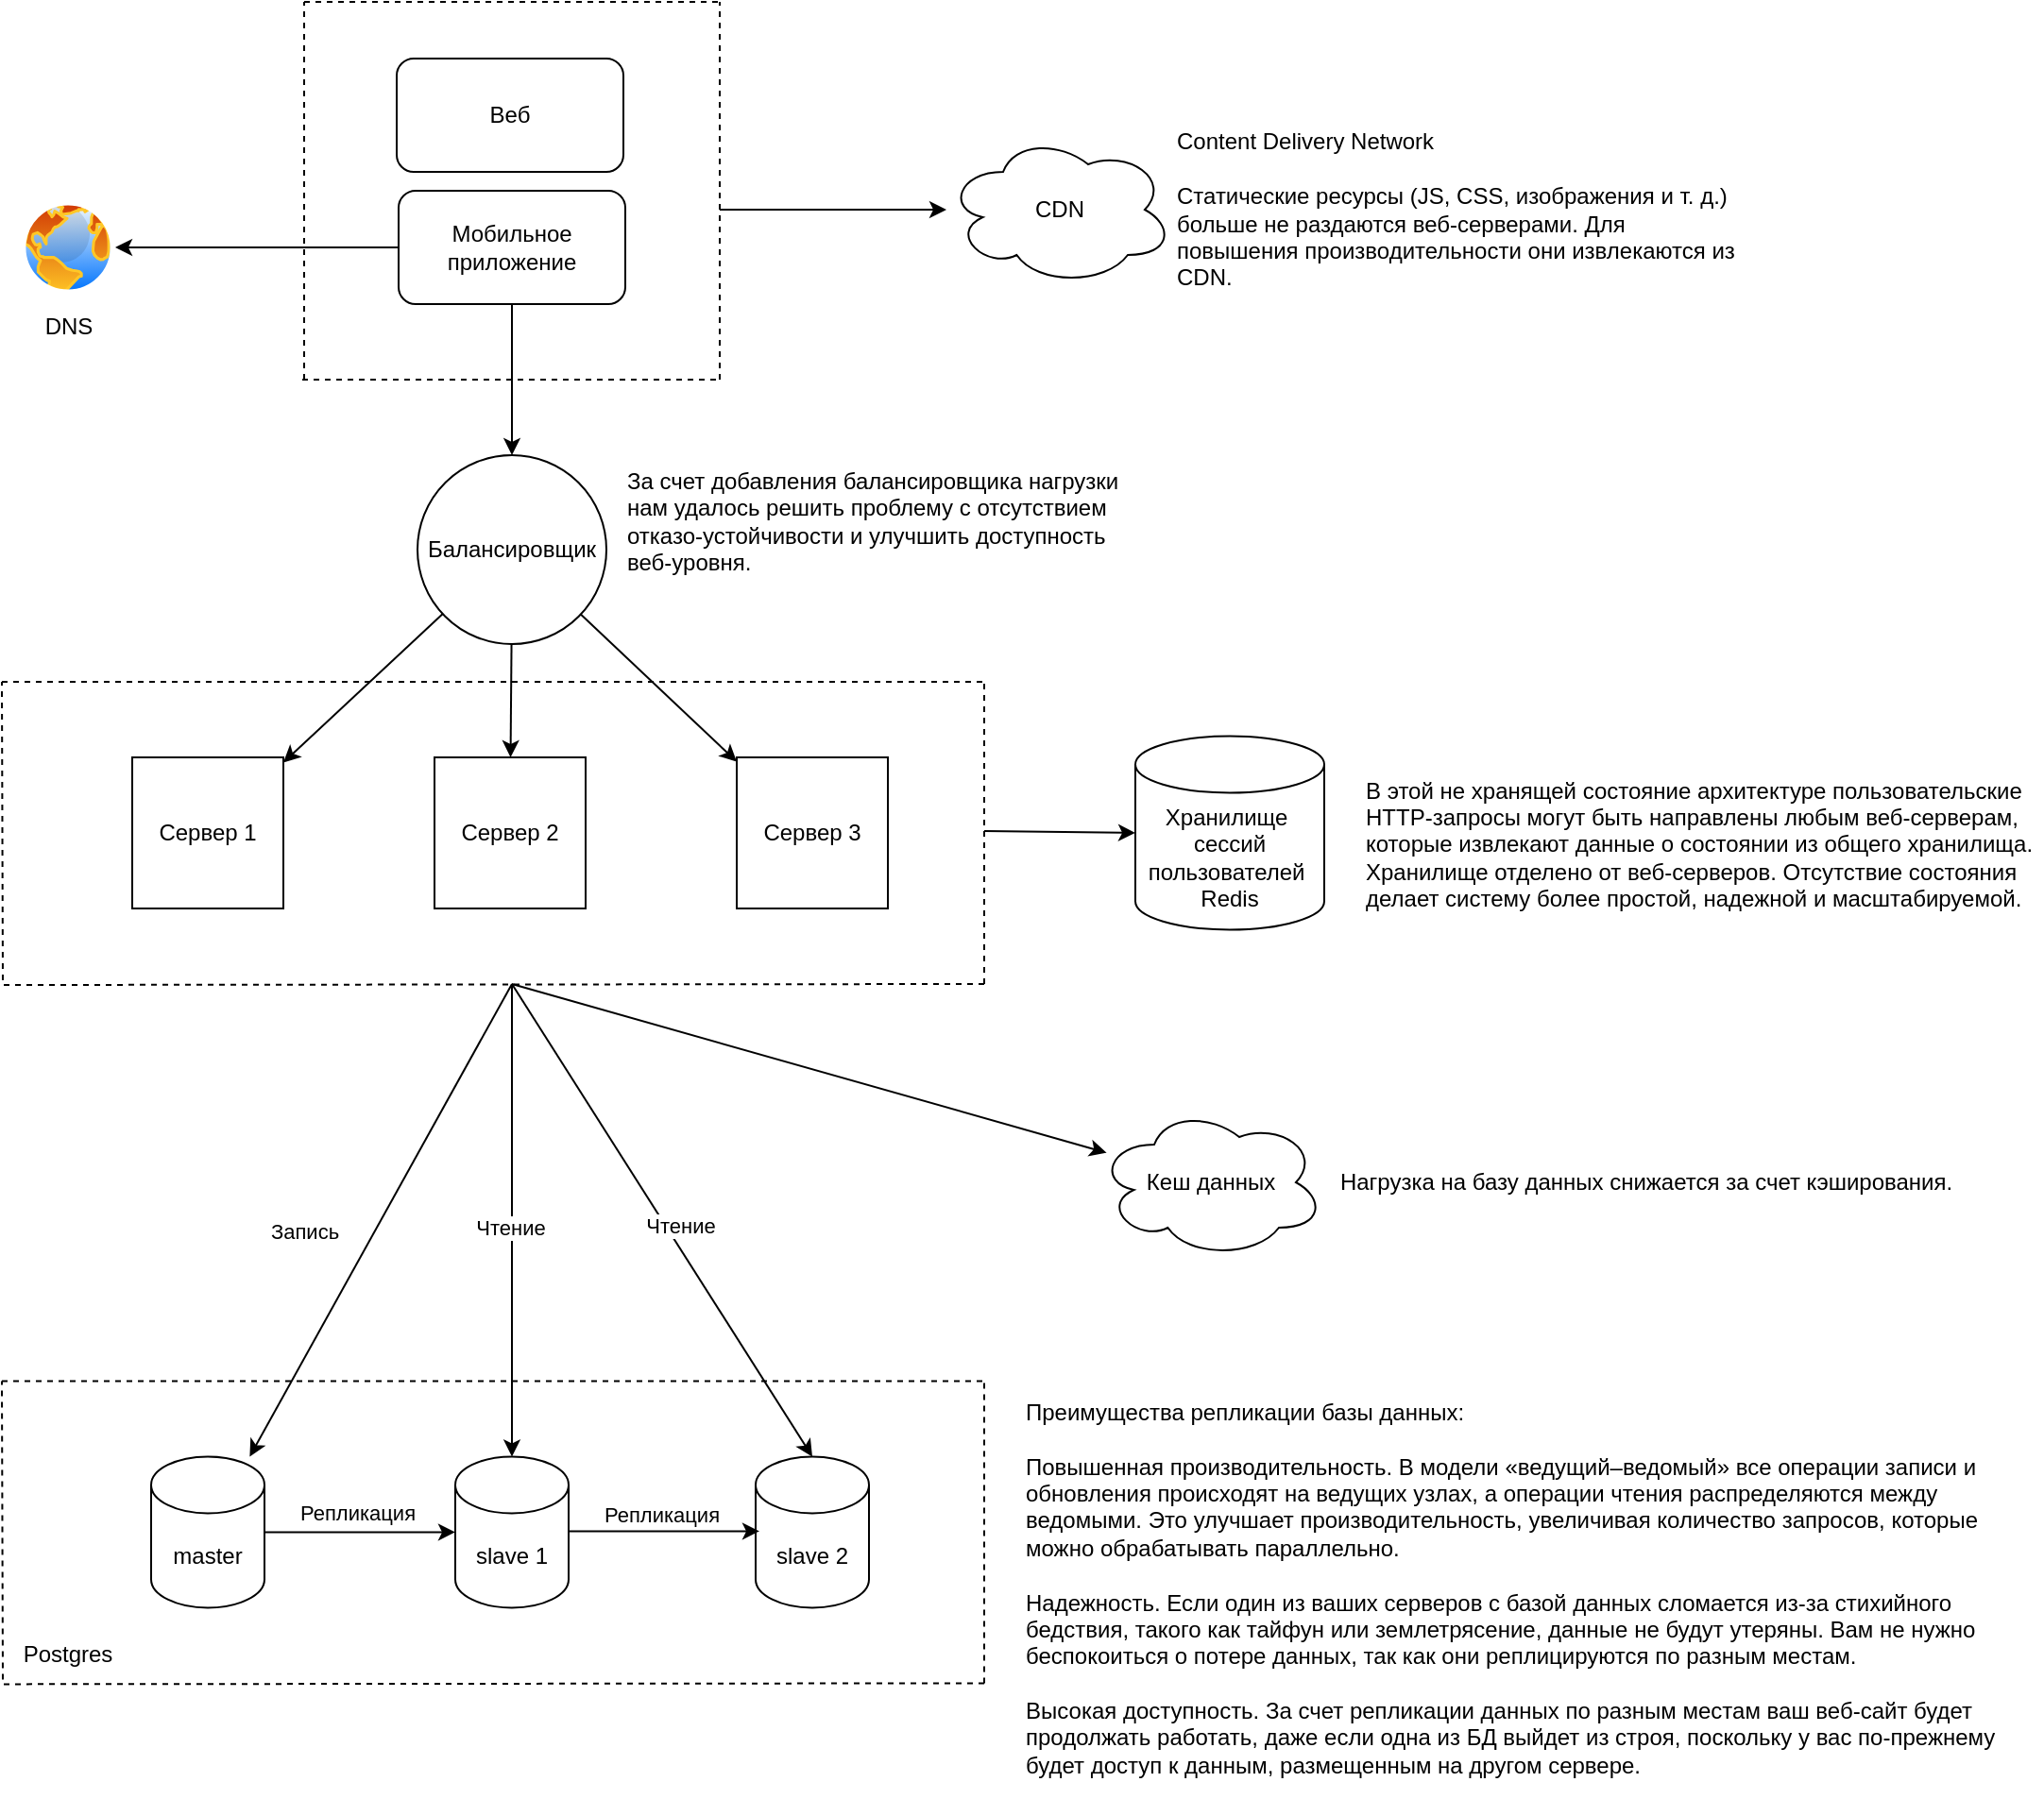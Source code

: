 <mxfile version="24.7.1" type="github">
  <diagram name="Страница — 1" id="w-XadC4w1YWJLaA7918E">
    <mxGraphModel dx="1306" dy="1883" grid="1" gridSize="10" guides="1" tooltips="1" connect="1" arrows="1" fold="1" page="1" pageScale="1" pageWidth="827" pageHeight="1169" math="0" shadow="0">
      <root>
        <mxCell id="0" />
        <mxCell id="1" parent="0" />
        <mxCell id="VS8hZ2luYvlLE1ftjhRM-3" value="DNS" style="image;aspect=fixed;perimeter=ellipsePerimeter;html=1;align=center;shadow=0;dashed=0;spacingTop=3;image=img/lib/active_directory/internet_globe.svg;" vertex="1" parent="1">
          <mxGeometry x="130" y="65" width="50" height="50" as="geometry" />
        </mxCell>
        <mxCell id="VS8hZ2luYvlLE1ftjhRM-5" value="" style="endArrow=classic;html=1;rounded=0;" edge="1" parent="1" source="VS8hZ2luYvlLE1ftjhRM-8" target="VS8hZ2luYvlLE1ftjhRM-3">
          <mxGeometry width="50" height="50" relative="1" as="geometry">
            <mxPoint x="360" y="90" as="sourcePoint" />
            <mxPoint x="300" y="150" as="targetPoint" />
          </mxGeometry>
        </mxCell>
        <mxCell id="VS8hZ2luYvlLE1ftjhRM-6" value="Балансировщик" style="ellipse;whiteSpace=wrap;html=1;aspect=fixed;" vertex="1" parent="1">
          <mxGeometry x="340" y="200" width="100" height="100" as="geometry" />
        </mxCell>
        <mxCell id="VS8hZ2luYvlLE1ftjhRM-7" value="" style="endArrow=classic;html=1;rounded=0;" edge="1" parent="1" source="VS8hZ2luYvlLE1ftjhRM-8" target="VS8hZ2luYvlLE1ftjhRM-6">
          <mxGeometry width="50" height="50" relative="1" as="geometry">
            <mxPoint x="397" y="150" as="sourcePoint" />
            <mxPoint x="370" y="160" as="targetPoint" />
          </mxGeometry>
        </mxCell>
        <mxCell id="VS8hZ2luYvlLE1ftjhRM-8" value="Мобильное приложение" style="rounded=1;whiteSpace=wrap;html=1;" vertex="1" parent="1">
          <mxGeometry x="330" y="60" width="120" height="60" as="geometry" />
        </mxCell>
        <mxCell id="VS8hZ2luYvlLE1ftjhRM-10" value="Сервер 1" style="whiteSpace=wrap;html=1;aspect=fixed;" vertex="1" parent="1">
          <mxGeometry x="189" y="360" width="80" height="80" as="geometry" />
        </mxCell>
        <mxCell id="VS8hZ2luYvlLE1ftjhRM-11" value="Веб" style="rounded=1;whiteSpace=wrap;html=1;" vertex="1" parent="1">
          <mxGeometry x="329" y="-10" width="120" height="60" as="geometry" />
        </mxCell>
        <mxCell id="VS8hZ2luYvlLE1ftjhRM-12" value="Сервер 2" style="whiteSpace=wrap;html=1;aspect=fixed;" vertex="1" parent="1">
          <mxGeometry x="349" y="360" width="80" height="80" as="geometry" />
        </mxCell>
        <mxCell id="VS8hZ2luYvlLE1ftjhRM-13" value="Сервер 3" style="whiteSpace=wrap;html=1;aspect=fixed;" vertex="1" parent="1">
          <mxGeometry x="509" y="360" width="80" height="80" as="geometry" />
        </mxCell>
        <mxCell id="VS8hZ2luYvlLE1ftjhRM-14" value="За счет добавления балансировщика нагрузки нам удалось решить проблему с отсутствием отказо-устойчивости и улучшить доступность веб-уровня." style="text;html=1;align=left;verticalAlign=middle;whiteSpace=wrap;rounded=0;" vertex="1" parent="1">
          <mxGeometry x="449" y="200" width="280" height="70" as="geometry" />
        </mxCell>
        <mxCell id="VS8hZ2luYvlLE1ftjhRM-15" value="" style="endArrow=classic;html=1;rounded=0;" edge="1" parent="1" source="VS8hZ2luYvlLE1ftjhRM-6" target="VS8hZ2luYvlLE1ftjhRM-10">
          <mxGeometry width="50" height="50" relative="1" as="geometry">
            <mxPoint x="50" y="250" as="sourcePoint" />
            <mxPoint x="100" y="200" as="targetPoint" />
          </mxGeometry>
        </mxCell>
        <mxCell id="VS8hZ2luYvlLE1ftjhRM-16" value="" style="endArrow=classic;html=1;rounded=0;" edge="1" parent="1" source="VS8hZ2luYvlLE1ftjhRM-6" target="VS8hZ2luYvlLE1ftjhRM-12">
          <mxGeometry width="50" height="50" relative="1" as="geometry">
            <mxPoint x="300" y="600" as="sourcePoint" />
            <mxPoint x="350" y="550" as="targetPoint" />
          </mxGeometry>
        </mxCell>
        <mxCell id="VS8hZ2luYvlLE1ftjhRM-17" value="" style="endArrow=classic;html=1;rounded=0;" edge="1" parent="1" source="VS8hZ2luYvlLE1ftjhRM-6" target="VS8hZ2luYvlLE1ftjhRM-13">
          <mxGeometry width="50" height="50" relative="1" as="geometry">
            <mxPoint x="470" y="570" as="sourcePoint" />
            <mxPoint x="520" y="520" as="targetPoint" />
          </mxGeometry>
        </mxCell>
        <mxCell id="VS8hZ2luYvlLE1ftjhRM-18" value="" style="endArrow=none;dashed=1;html=1;rounded=0;edgeStyle=orthogonalEdgeStyle;" edge="1" parent="1">
          <mxGeometry width="50" height="50" relative="1" as="geometry">
            <mxPoint x="640" y="480" as="sourcePoint" />
            <mxPoint x="120" y="320" as="targetPoint" />
          </mxGeometry>
        </mxCell>
        <mxCell id="VS8hZ2luYvlLE1ftjhRM-19" value="" style="endArrow=none;dashed=1;html=1;rounded=0;" edge="1" parent="1">
          <mxGeometry width="50" height="50" relative="1" as="geometry">
            <mxPoint x="640" y="480" as="sourcePoint" />
            <mxPoint x="640" y="320" as="targetPoint" />
          </mxGeometry>
        </mxCell>
        <mxCell id="VS8hZ2luYvlLE1ftjhRM-20" value="" style="endArrow=none;dashed=1;html=1;rounded=0;" edge="1" parent="1">
          <mxGeometry width="50" height="50" relative="1" as="geometry">
            <mxPoint x="120" y="320" as="sourcePoint" />
            <mxPoint x="640" y="320" as="targetPoint" />
          </mxGeometry>
        </mxCell>
        <mxCell id="VS8hZ2luYvlLE1ftjhRM-22" value="" style="endArrow=none;dashed=1;html=1;rounded=0;edgeStyle=orthogonalEdgeStyle;" edge="1" parent="1">
          <mxGeometry width="50" height="50" relative="1" as="geometry">
            <mxPoint x="640" y="850.22" as="sourcePoint" />
            <mxPoint x="120" y="690.22" as="targetPoint" />
          </mxGeometry>
        </mxCell>
        <mxCell id="VS8hZ2luYvlLE1ftjhRM-23" value="" style="endArrow=none;dashed=1;html=1;rounded=0;" edge="1" parent="1">
          <mxGeometry width="50" height="50" relative="1" as="geometry">
            <mxPoint x="640" y="850.22" as="sourcePoint" />
            <mxPoint x="640" y="690.22" as="targetPoint" />
          </mxGeometry>
        </mxCell>
        <mxCell id="VS8hZ2luYvlLE1ftjhRM-24" value="" style="endArrow=none;dashed=1;html=1;rounded=0;" edge="1" parent="1">
          <mxGeometry width="50" height="50" relative="1" as="geometry">
            <mxPoint x="120" y="690.22" as="sourcePoint" />
            <mxPoint x="640" y="690.22" as="targetPoint" />
          </mxGeometry>
        </mxCell>
        <mxCell id="VS8hZ2luYvlLE1ftjhRM-25" value="master" style="shape=cylinder3;whiteSpace=wrap;html=1;boundedLbl=1;backgroundOutline=1;size=15;" vertex="1" parent="1">
          <mxGeometry x="199" y="730.22" width="60" height="80" as="geometry" />
        </mxCell>
        <mxCell id="VS8hZ2luYvlLE1ftjhRM-26" value="slave 1" style="shape=cylinder3;whiteSpace=wrap;html=1;boundedLbl=1;backgroundOutline=1;size=15;" vertex="1" parent="1">
          <mxGeometry x="360" y="730.22" width="60" height="80" as="geometry" />
        </mxCell>
        <mxCell id="VS8hZ2luYvlLE1ftjhRM-27" value="slave 2" style="shape=cylinder3;whiteSpace=wrap;html=1;boundedLbl=1;backgroundOutline=1;size=15;" vertex="1" parent="1">
          <mxGeometry x="519" y="730.22" width="60" height="80" as="geometry" />
        </mxCell>
        <mxCell id="VS8hZ2luYvlLE1ftjhRM-28" value="" style="endArrow=classic;html=1;rounded=0;" edge="1" parent="1" target="VS8hZ2luYvlLE1ftjhRM-25">
          <mxGeometry width="50" height="50" relative="1" as="geometry">
            <mxPoint x="390" y="480" as="sourcePoint" />
            <mxPoint x="240" y="490" as="targetPoint" />
          </mxGeometry>
        </mxCell>
        <mxCell id="VS8hZ2luYvlLE1ftjhRM-29" value="Запись" style="edgeLabel;html=1;align=center;verticalAlign=middle;resizable=0;points=[];" vertex="1" connectable="0" parent="VS8hZ2luYvlLE1ftjhRM-28">
          <mxGeometry x="-0.046" y="2" relative="1" as="geometry">
            <mxPoint x="-46" y="10" as="offset" />
          </mxGeometry>
        </mxCell>
        <mxCell id="VS8hZ2luYvlLE1ftjhRM-30" value="" style="endArrow=classic;html=1;rounded=0;" edge="1" parent="1" target="VS8hZ2luYvlLE1ftjhRM-26">
          <mxGeometry width="50" height="50" relative="1" as="geometry">
            <mxPoint x="390" y="480" as="sourcePoint" />
            <mxPoint x="290" y="750" as="targetPoint" />
          </mxGeometry>
        </mxCell>
        <mxCell id="VS8hZ2luYvlLE1ftjhRM-31" value="Чтение" style="edgeLabel;html=1;align=center;verticalAlign=middle;resizable=0;points=[];" vertex="1" connectable="0" parent="VS8hZ2luYvlLE1ftjhRM-30">
          <mxGeometry x="0.231" y="-3" relative="1" as="geometry">
            <mxPoint x="2" y="-25" as="offset" />
          </mxGeometry>
        </mxCell>
        <mxCell id="VS8hZ2luYvlLE1ftjhRM-32" value="" style="endArrow=classic;html=1;rounded=0;entryX=0.5;entryY=0;entryDx=0;entryDy=0;entryPerimeter=0;" edge="1" parent="1" target="VS8hZ2luYvlLE1ftjhRM-27">
          <mxGeometry width="50" height="50" relative="1" as="geometry">
            <mxPoint x="390" y="480" as="sourcePoint" />
            <mxPoint x="549.5" y="570" as="targetPoint" />
          </mxGeometry>
        </mxCell>
        <mxCell id="VS8hZ2luYvlLE1ftjhRM-33" value="Чтение" style="edgeLabel;html=1;align=center;verticalAlign=middle;resizable=0;points=[];" vertex="1" connectable="0" parent="VS8hZ2luYvlLE1ftjhRM-32">
          <mxGeometry x="0.231" y="-3" relative="1" as="geometry">
            <mxPoint x="-7" y="-28" as="offset" />
          </mxGeometry>
        </mxCell>
        <mxCell id="VS8hZ2luYvlLE1ftjhRM-34" value="" style="endArrow=classic;html=1;rounded=0;exitX=1;exitY=0.5;exitDx=0;exitDy=0;exitPerimeter=0;entryX=0;entryY=0.5;entryDx=0;entryDy=0;entryPerimeter=0;" edge="1" parent="1" source="VS8hZ2luYvlLE1ftjhRM-25" target="VS8hZ2luYvlLE1ftjhRM-26">
          <mxGeometry width="50" height="50" relative="1" as="geometry">
            <mxPoint x="250" y="790.22" as="sourcePoint" />
            <mxPoint x="300" y="740.22" as="targetPoint" />
          </mxGeometry>
        </mxCell>
        <mxCell id="VS8hZ2luYvlLE1ftjhRM-35" value="Репликация" style="edgeLabel;html=1;align=center;verticalAlign=middle;resizable=0;points=[];" vertex="1" connectable="0" parent="VS8hZ2luYvlLE1ftjhRM-34">
          <mxGeometry x="-0.03" y="-2" relative="1" as="geometry">
            <mxPoint y="-12" as="offset" />
          </mxGeometry>
        </mxCell>
        <mxCell id="VS8hZ2luYvlLE1ftjhRM-37" value="" style="endArrow=classic;html=1;rounded=0;exitX=1;exitY=0.5;exitDx=0;exitDy=0;exitPerimeter=0;entryX=0;entryY=0.5;entryDx=0;entryDy=0;entryPerimeter=0;" edge="1" parent="1">
          <mxGeometry width="50" height="50" relative="1" as="geometry">
            <mxPoint x="420" y="769.72" as="sourcePoint" />
            <mxPoint x="521" y="769.72" as="targetPoint" />
          </mxGeometry>
        </mxCell>
        <mxCell id="VS8hZ2luYvlLE1ftjhRM-38" value="Репликация" style="edgeLabel;html=1;align=center;verticalAlign=middle;resizable=0;points=[];" vertex="1" connectable="0" parent="VS8hZ2luYvlLE1ftjhRM-37">
          <mxGeometry x="-0.03" y="-2" relative="1" as="geometry">
            <mxPoint y="-11" as="offset" />
          </mxGeometry>
        </mxCell>
        <mxCell id="VS8hZ2luYvlLE1ftjhRM-39" value="&lt;div&gt;Преимущества репликации базы данных:&lt;/div&gt;&lt;div&gt;&lt;br&gt;&lt;/div&gt;&lt;div&gt;Повышенная производительность. В модели «ведущий–ведомый» все операции записи и обновления происходят на ведущих узлах, а операции чтения распределяются между ведомыми. Это улучшает производительность, увеличивая количество запросов, которые можно обрабатывать параллельно.&lt;/div&gt;&lt;div&gt;&lt;br&gt;&lt;/div&gt;&lt;div&gt;Надежность. Если один из ваших серверов с базой данных сломается из-за стихийного бедствия, такого как тайфун или землетрясение, данные не будут утеряны. Вам не нужно беспокоиться о потере данных, так как они реплицируются по разным местам.&lt;/div&gt;&lt;div&gt;&lt;br&gt;&lt;/div&gt;&lt;div&gt;Высокая доступность. За счет репликации данных по разным местам ваш веб-сайт будет продолжать работать, даже если одна из БД выйдет из строя, поскольку у вас по-прежнему будет доступ к данным, размещенным на другом сервере.&lt;/div&gt;" style="text;html=1;align=left;verticalAlign=middle;whiteSpace=wrap;rounded=0;" vertex="1" parent="1">
          <mxGeometry x="660" y="690.22" width="531" height="220" as="geometry" />
        </mxCell>
        <mxCell id="VS8hZ2luYvlLE1ftjhRM-40" value="CDN" style="ellipse;shape=cloud;whiteSpace=wrap;html=1;" vertex="1" parent="1">
          <mxGeometry x="620" y="30" width="120" height="80" as="geometry" />
        </mxCell>
        <mxCell id="VS8hZ2luYvlLE1ftjhRM-41" value="Кеш данных" style="ellipse;shape=cloud;whiteSpace=wrap;html=1;" vertex="1" parent="1">
          <mxGeometry x="700" y="545" width="120" height="80" as="geometry" />
        </mxCell>
        <mxCell id="VS8hZ2luYvlLE1ftjhRM-42" value="" style="endArrow=none;dashed=1;html=1;rounded=0;" edge="1" parent="1">
          <mxGeometry width="50" height="50" relative="1" as="geometry">
            <mxPoint x="280" y="160" as="sourcePoint" />
            <mxPoint x="280" y="-40" as="targetPoint" />
          </mxGeometry>
        </mxCell>
        <mxCell id="VS8hZ2luYvlLE1ftjhRM-43" value="" style="endArrow=none;dashed=1;html=1;rounded=0;" edge="1" parent="1">
          <mxGeometry width="50" height="50" relative="1" as="geometry">
            <mxPoint x="280" y="-40" as="sourcePoint" />
            <mxPoint x="500" y="-40" as="targetPoint" />
          </mxGeometry>
        </mxCell>
        <mxCell id="VS8hZ2luYvlLE1ftjhRM-44" value="" style="endArrow=none;dashed=1;html=1;rounded=0;" edge="1" parent="1">
          <mxGeometry width="50" height="50" relative="1" as="geometry">
            <mxPoint x="500" y="160" as="sourcePoint" />
            <mxPoint x="500" y="-40" as="targetPoint" />
          </mxGeometry>
        </mxCell>
        <mxCell id="VS8hZ2luYvlLE1ftjhRM-45" value="" style="endArrow=none;dashed=1;html=1;rounded=0;" edge="1" parent="1">
          <mxGeometry width="50" height="50" relative="1" as="geometry">
            <mxPoint x="279" y="160" as="sourcePoint" />
            <mxPoint x="499" y="160" as="targetPoint" />
          </mxGeometry>
        </mxCell>
        <mxCell id="VS8hZ2luYvlLE1ftjhRM-46" value="" style="endArrow=classic;html=1;rounded=0;" edge="1" parent="1" target="VS8hZ2luYvlLE1ftjhRM-40">
          <mxGeometry width="50" height="50" relative="1" as="geometry">
            <mxPoint x="500" y="70" as="sourcePoint" />
            <mxPoint x="550" y="50" as="targetPoint" />
          </mxGeometry>
        </mxCell>
        <mxCell id="VS8hZ2luYvlLE1ftjhRM-47" value="&lt;div&gt;Content Delivery Network&lt;br&gt;&lt;/div&gt;&lt;div&gt;&lt;br&gt;&lt;/div&gt;Статические ресурсы (JS, CSS, изображения и т. д.) больше не раздаются веб-серверами. Для повышения производительности они извлекаются из CDN." style="text;html=1;align=left;verticalAlign=middle;whiteSpace=wrap;rounded=0;" vertex="1" parent="1">
          <mxGeometry x="740" y="17.5" width="303" height="105" as="geometry" />
        </mxCell>
        <mxCell id="VS8hZ2luYvlLE1ftjhRM-49" value="Хранилище&amp;nbsp;&lt;div&gt;сессий пользователей&amp;nbsp;&lt;/div&gt;&lt;div&gt;Redis&lt;/div&gt;" style="shape=cylinder3;whiteSpace=wrap;html=1;boundedLbl=1;backgroundOutline=1;size=15;" vertex="1" parent="1">
          <mxGeometry x="720" y="348.75" width="100" height="102.5" as="geometry" />
        </mxCell>
        <mxCell id="VS8hZ2luYvlLE1ftjhRM-50" value="" style="endArrow=classic;html=1;rounded=0;entryX=0;entryY=0.5;entryDx=0;entryDy=0;entryPerimeter=0;" edge="1" parent="1" target="VS8hZ2luYvlLE1ftjhRM-49">
          <mxGeometry width="50" height="50" relative="1" as="geometry">
            <mxPoint x="640" y="399" as="sourcePoint" />
            <mxPoint x="720" y="330" as="targetPoint" />
          </mxGeometry>
        </mxCell>
        <mxCell id="VS8hZ2luYvlLE1ftjhRM-51" value="Нагрузка на базу данных снижается за счет кэширования." style="text;html=1;align=center;verticalAlign=middle;resizable=0;points=[];autosize=1;strokeColor=none;fillColor=none;" vertex="1" parent="1">
          <mxGeometry x="810" y="570" width="360" height="30" as="geometry" />
        </mxCell>
        <mxCell id="VS8hZ2luYvlLE1ftjhRM-52" value="Postgres" style="text;html=1;align=center;verticalAlign=middle;whiteSpace=wrap;rounded=0;" vertex="1" parent="1">
          <mxGeometry x="125" y="820" width="60" height="30" as="geometry" />
        </mxCell>
        <mxCell id="VS8hZ2luYvlLE1ftjhRM-53" value="" style="endArrow=classic;html=1;rounded=0;" edge="1" parent="1" target="VS8hZ2luYvlLE1ftjhRM-41">
          <mxGeometry width="50" height="50" relative="1" as="geometry">
            <mxPoint x="390" y="480" as="sourcePoint" />
            <mxPoint x="530" y="500" as="targetPoint" />
          </mxGeometry>
        </mxCell>
        <mxCell id="VS8hZ2luYvlLE1ftjhRM-54" value="В этой не хранящей состояние архитектуре пользовательские HTTP-запросы могут быть направлены любым веб-серверам, которые извлекают данные о состоянии из общего хранилища. Хранилище отделено от веб-серверов. Отсутствие состояния делает систему более простой, надежной и масштабируемой." style="text;html=1;align=left;verticalAlign=middle;whiteSpace=wrap;rounded=0;" vertex="1" parent="1">
          <mxGeometry x="840" y="361.25" width="360" height="90" as="geometry" />
        </mxCell>
      </root>
    </mxGraphModel>
  </diagram>
</mxfile>
